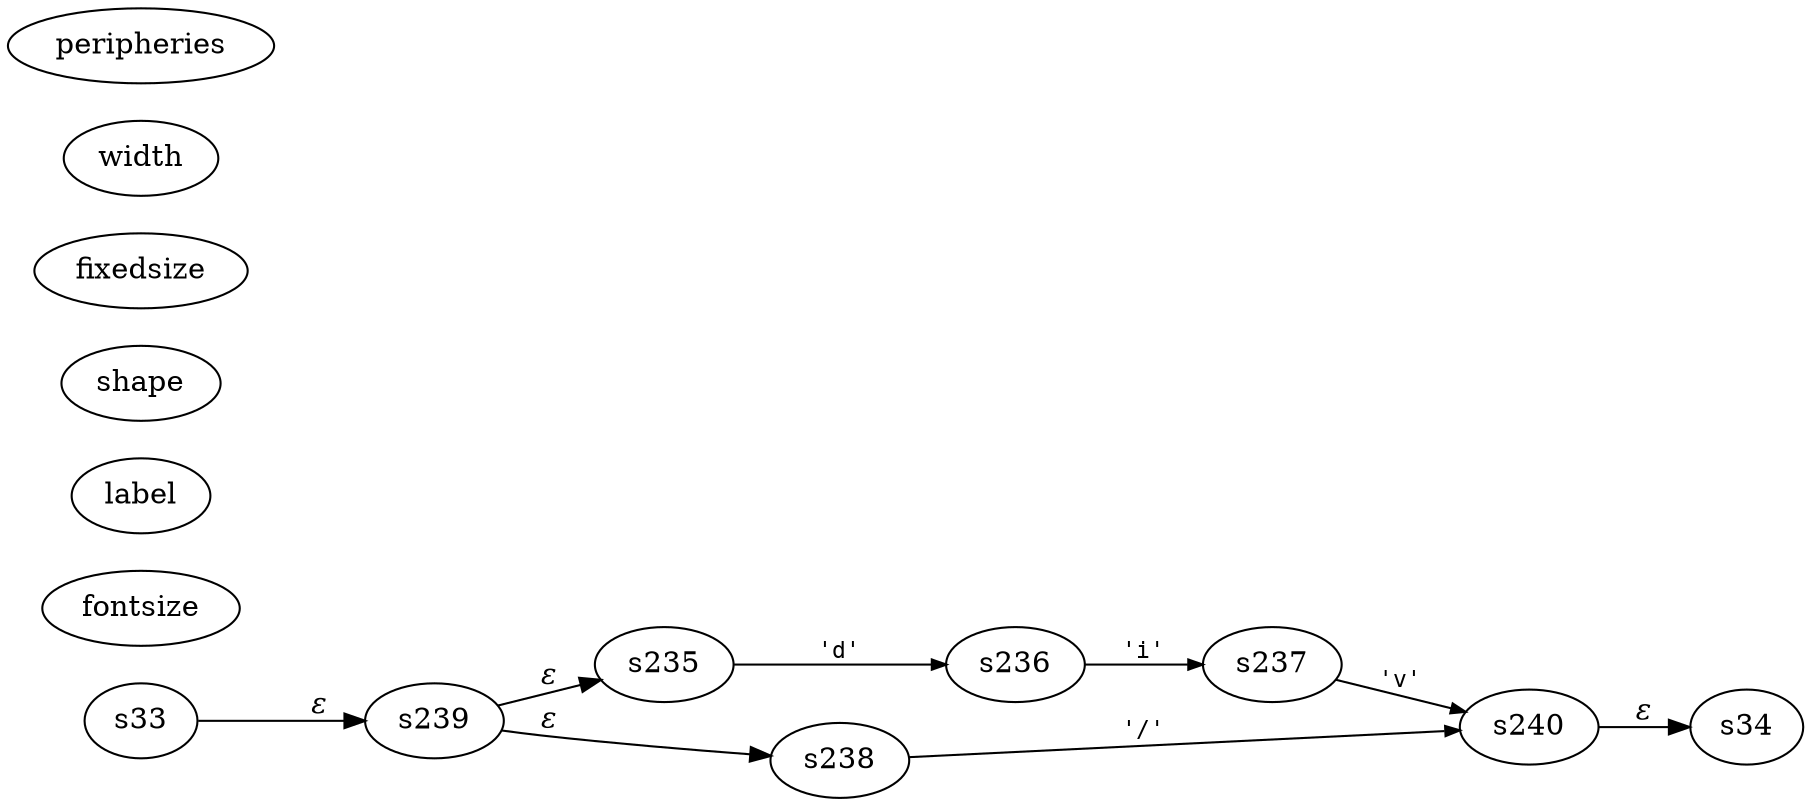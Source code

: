 digraph ATN {
rankdir=LR;
s34{fontsize:11, label:"34", shape:"doublecircle", fixedsize:true, width:.6};
s240{fontsize:11,label:"&larr;\n240", shape:"circle", fixedsize:true, width:.55, peripheries:1};
s33{fontsize:11,label:"33", shape:"circle", fixedsize:true, width:.55, peripheries:1};
s235{fontsize:11,label:"235", shape:"circle", fixedsize:true, width:.55, peripheries:1};
s236{fontsize:11,label:"236", shape:"circle", fixedsize:true, width:.55, peripheries:1};
s237{fontsize:11,label:"237", shape:"circle", fixedsize:true, width:.55, peripheries:1};
s238{fontsize:11,label:"238", shape:"circle", fixedsize:true, width:.55, peripheries:1};
s239{fontsize:11,label:"{&rarr;\n239\nd=3|{<p0>|<p1>}}", shape:"record", fixedsize:false, peripheries:1};
s33 -> s239 [fontname="Times-Italic", label="&epsilon;"];
s239:p0 -> s235 [fontname="Times-Italic", label="&epsilon;"];
s239:p1 -> s238 [fontname="Times-Italic", label="&epsilon;"];
s235 -> s236 [fontsize=11, fontname="Courier", arrowsize=.7, label = "'d'", arrowhead = normal];
s238 -> s240 [fontsize=11, fontname="Courier", arrowsize=.7, label = "'/'", arrowhead = normal];
s236 -> s237 [fontsize=11, fontname="Courier", arrowsize=.7, label = "'i'", arrowhead = normal];
s240 -> s34 [fontname="Times-Italic", label="&epsilon;"];
s237 -> s240 [fontsize=11, fontname="Courier", arrowsize=.7, label = "'v'", arrowhead = normal];
}